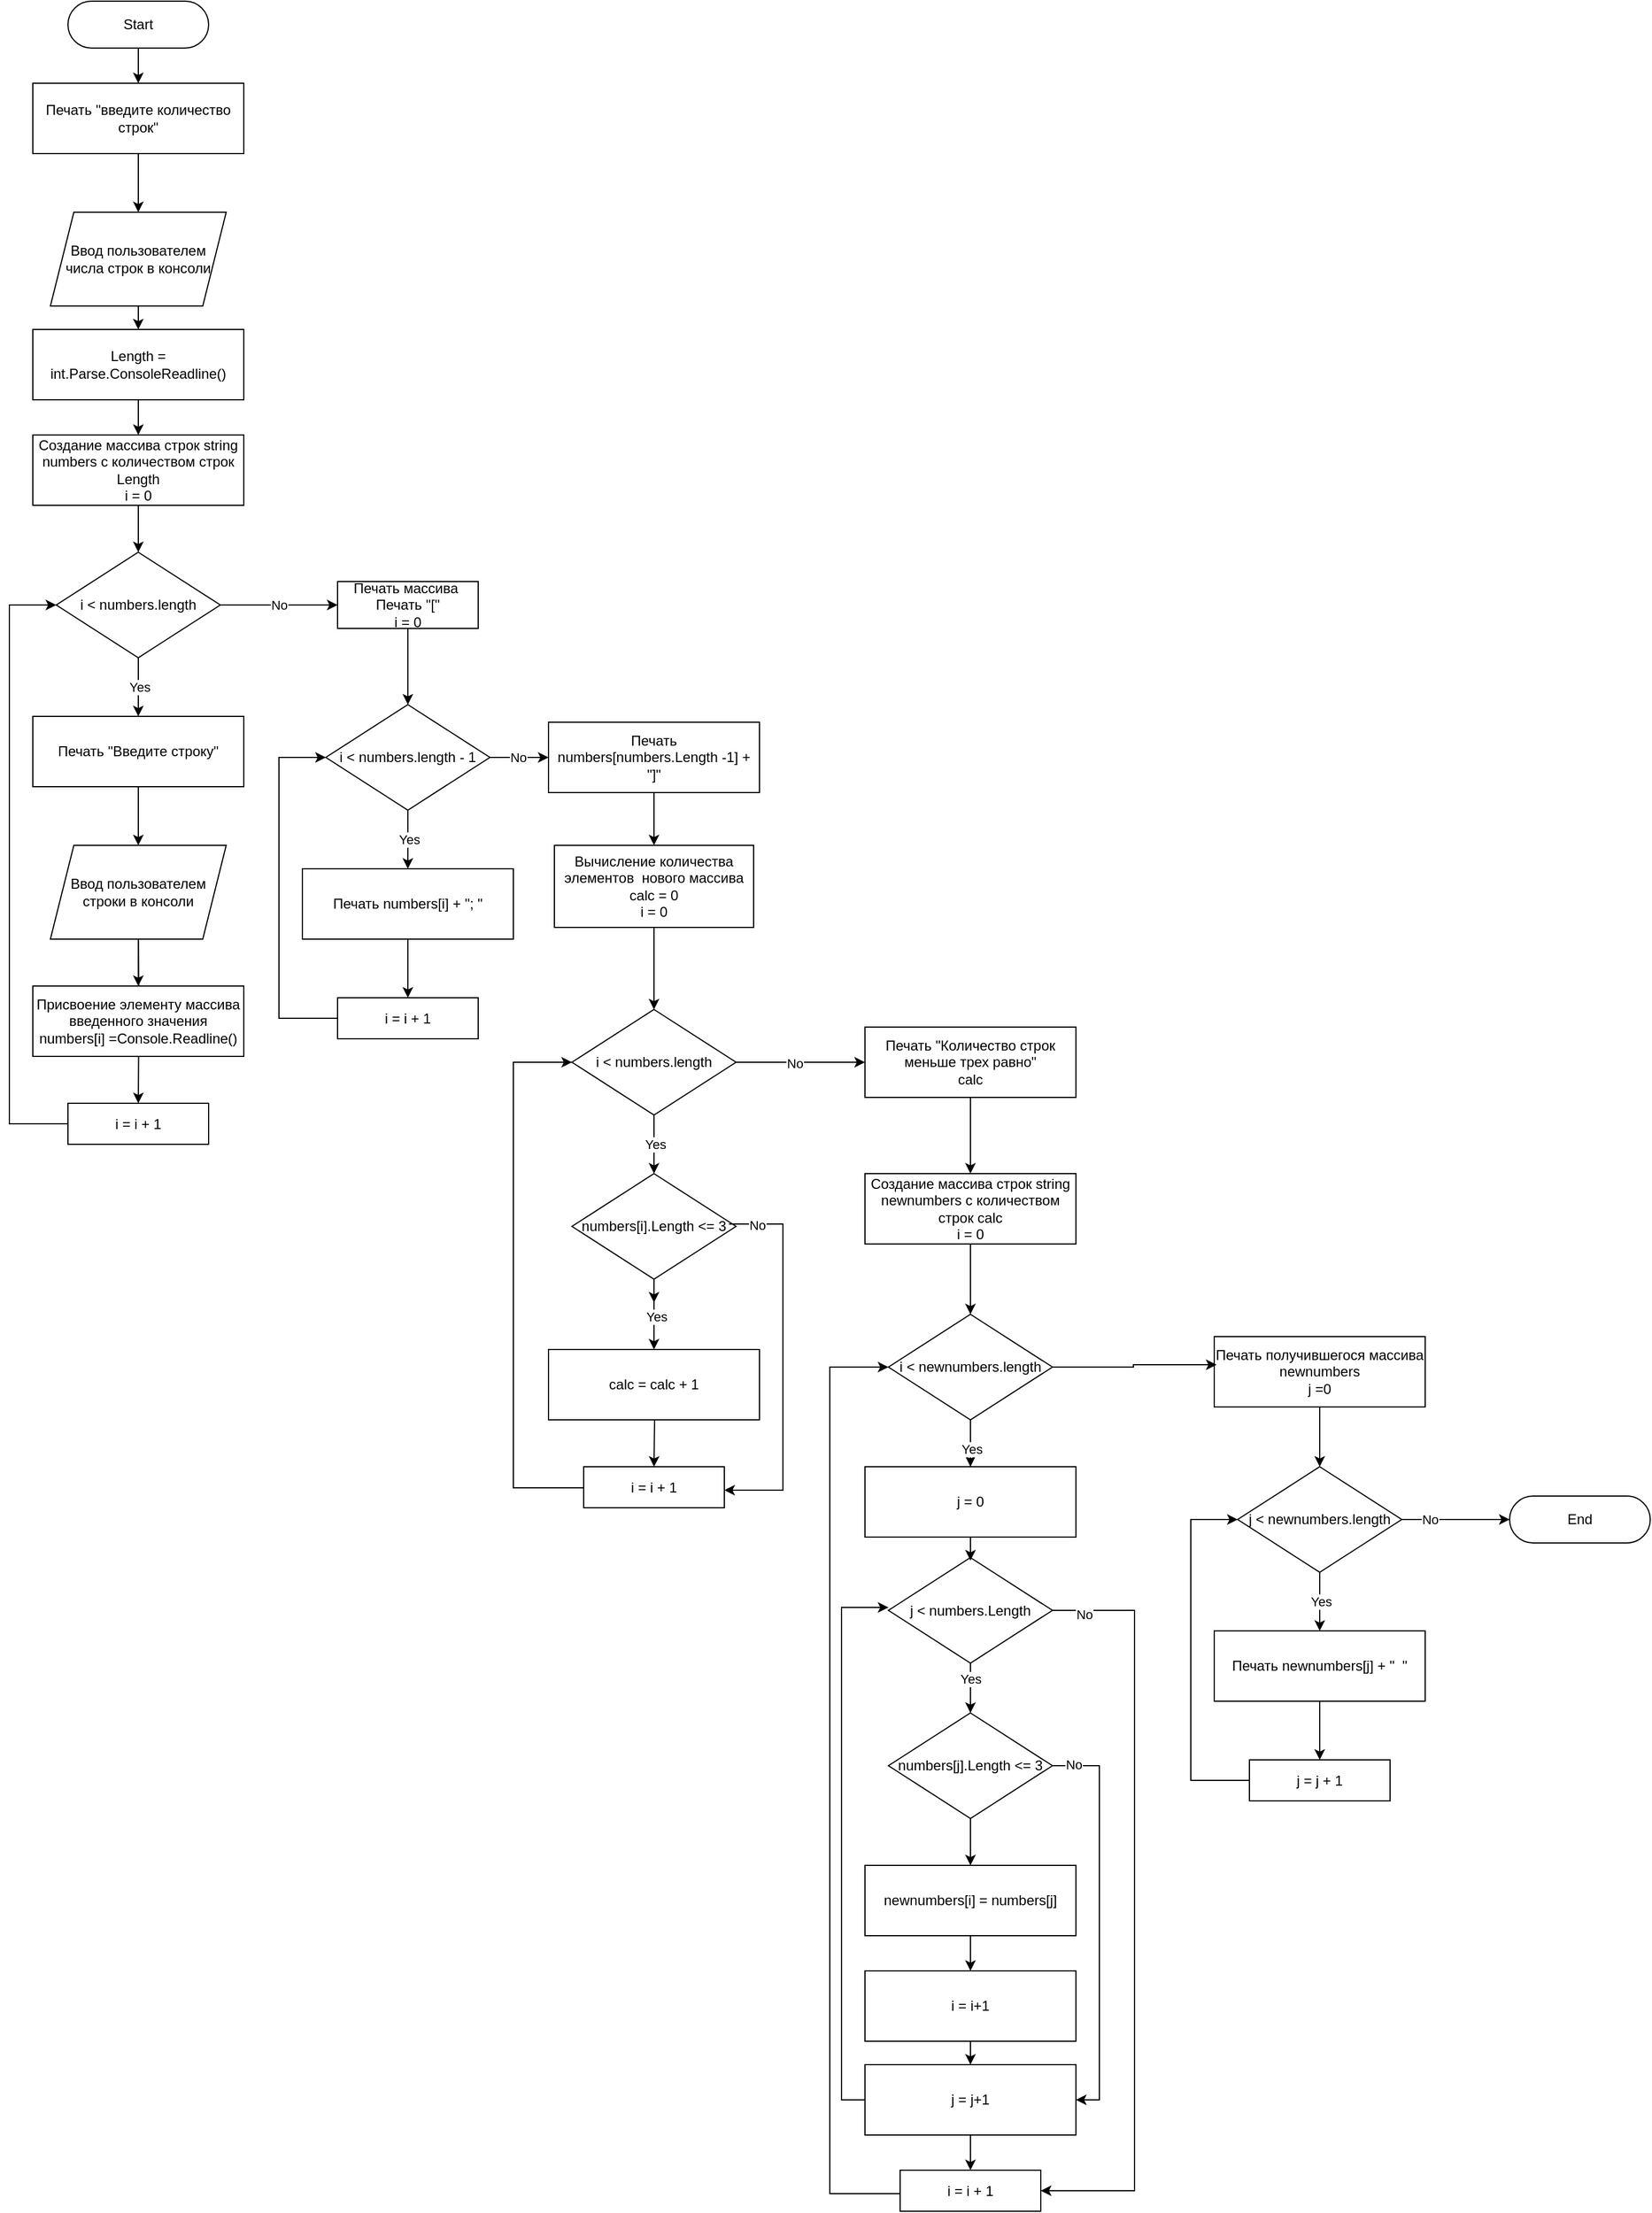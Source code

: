 <mxfile version="21.6.6" type="device">
  <diagram id="L2CeZV6-TousAE1bqc30" name="Задача 1">
    <mxGraphModel dx="1094" dy="567" grid="1" gridSize="10" guides="1" tooltips="1" connect="1" arrows="1" fold="1" page="1" pageScale="1" pageWidth="827" pageHeight="1169" math="0" shadow="0">
      <root>
        <mxCell id="0" />
        <mxCell id="1" parent="0" />
        <mxCell id="WM5kPwlGS1hmvXEiNX4P-14" style="edgeStyle=orthogonalEdgeStyle;rounded=0;orthogonalLoop=1;jettySize=auto;html=1;exitX=0.5;exitY=1;exitDx=0;exitDy=0;entryX=0.5;entryY=0;entryDx=0;entryDy=0;" parent="1" source="WM5kPwlGS1hmvXEiNX4P-1" target="WM5kPwlGS1hmvXEiNX4P-2" edge="1">
          <mxGeometry relative="1" as="geometry" />
        </mxCell>
        <mxCell id="WM5kPwlGS1hmvXEiNX4P-1" value="Start" style="rounded=1;whiteSpace=wrap;html=1;arcSize=50;" parent="1" vertex="1">
          <mxGeometry x="80" y="30" width="120" height="40" as="geometry" />
        </mxCell>
        <mxCell id="WM5kPwlGS1hmvXEiNX4P-15" style="edgeStyle=orthogonalEdgeStyle;rounded=0;orthogonalLoop=1;jettySize=auto;html=1;exitX=0.5;exitY=1;exitDx=0;exitDy=0;entryX=0.5;entryY=0;entryDx=0;entryDy=0;" parent="1" source="yINrDqysGUPepnHuAjy2-10" target="yINrDqysGUPepnHuAjy2-12" edge="1">
          <mxGeometry relative="1" as="geometry" />
        </mxCell>
        <mxCell id="WM5kPwlGS1hmvXEiNX4P-2" value="Печать &quot;введите количество строк&quot;" style="rounded=0;whiteSpace=wrap;html=1;" parent="1" vertex="1">
          <mxGeometry x="50" y="100" width="180" height="60" as="geometry" />
        </mxCell>
        <mxCell id="yINrDqysGUPepnHuAjy2-11" value="" style="edgeStyle=orthogonalEdgeStyle;rounded=0;orthogonalLoop=1;jettySize=auto;html=1;exitX=0.5;exitY=1;exitDx=0;exitDy=0;entryX=0.5;entryY=0;entryDx=0;entryDy=0;" edge="1" parent="1" source="WM5kPwlGS1hmvXEiNX4P-2" target="yINrDqysGUPepnHuAjy2-10">
          <mxGeometry relative="1" as="geometry">
            <mxPoint x="140" y="160" as="sourcePoint" />
            <mxPoint x="140" y="500" as="targetPoint" />
          </mxGeometry>
        </mxCell>
        <mxCell id="yINrDqysGUPepnHuAjy2-10" value="Ввод пользователем числа строк в консоли" style="shape=parallelogram;perimeter=parallelogramPerimeter;whiteSpace=wrap;html=1;fixedSize=1;" vertex="1" parent="1">
          <mxGeometry x="65" y="210" width="150" height="80" as="geometry" />
        </mxCell>
        <mxCell id="yINrDqysGUPepnHuAjy2-14" value="" style="edgeStyle=orthogonalEdgeStyle;rounded=0;orthogonalLoop=1;jettySize=auto;html=1;" edge="1" parent="1" source="yINrDqysGUPepnHuAjy2-12" target="yINrDqysGUPepnHuAjy2-2">
          <mxGeometry relative="1" as="geometry" />
        </mxCell>
        <mxCell id="yINrDqysGUPepnHuAjy2-12" value="Length = int.Parse.ConsoleReadline()" style="rounded=0;whiteSpace=wrap;html=1;" vertex="1" parent="1">
          <mxGeometry x="50" y="310" width="180" height="60" as="geometry" />
        </mxCell>
        <mxCell id="yINrDqysGUPepnHuAjy2-15" value="" style="edgeStyle=orthogonalEdgeStyle;rounded=0;orthogonalLoop=1;jettySize=auto;html=1;" edge="1" parent="1" source="yINrDqysGUPepnHuAjy2-2" target="WM5kPwlGS1hmvXEiNX4P-3">
          <mxGeometry relative="1" as="geometry" />
        </mxCell>
        <mxCell id="yINrDqysGUPepnHuAjy2-2" value="Создание массива строк string numbers с количеством строк Length&lt;br&gt;i = 0" style="rounded=0;whiteSpace=wrap;html=1;" vertex="1" parent="1">
          <mxGeometry x="50" y="400" width="180" height="60" as="geometry" />
        </mxCell>
        <mxCell id="yINrDqysGUPepnHuAjy2-30" value="" style="edgeStyle=orthogonalEdgeStyle;rounded=0;orthogonalLoop=1;jettySize=auto;html=1;" edge="1" parent="1" source="WM5kPwlGS1hmvXEiNX4P-12" target="yINrDqysGUPepnHuAjy2-20">
          <mxGeometry relative="1" as="geometry" />
        </mxCell>
        <mxCell id="WM5kPwlGS1hmvXEiNX4P-12" value="Печать массива&amp;nbsp;&lt;br&gt;Печать &quot;[&quot;&lt;br&gt;i = 0" style="rounded=0;whiteSpace=wrap;html=1;" parent="1" vertex="1">
          <mxGeometry x="310" y="525" width="120" height="40" as="geometry" />
        </mxCell>
        <mxCell id="WM5kPwlGS1hmvXEiNX4P-13" value="No" style="edgeStyle=orthogonalEdgeStyle;rounded=0;orthogonalLoop=1;jettySize=auto;html=1;exitX=1;exitY=0.5;exitDx=0;exitDy=0;entryX=0;entryY=0.5;entryDx=0;entryDy=0;" parent="1" source="WM5kPwlGS1hmvXEiNX4P-3" target="WM5kPwlGS1hmvXEiNX4P-12" edge="1">
          <mxGeometry relative="1" as="geometry" />
        </mxCell>
        <mxCell id="WM5kPwlGS1hmvXEiNX4P-16" value="End" style="rounded=1;whiteSpace=wrap;html=1;arcSize=50;" parent="1" vertex="1">
          <mxGeometry x="1310" y="1305" width="120" height="40" as="geometry" />
        </mxCell>
        <mxCell id="yINrDqysGUPepnHuAjy2-18" value="" style="group" vertex="1" connectable="0" parent="1">
          <mxGeometry x="30" y="500" width="200" height="505" as="geometry" />
        </mxCell>
        <mxCell id="WM5kPwlGS1hmvXEiNX4P-3" value="i &amp;lt; numbers.length" style="rhombus;whiteSpace=wrap;html=1;" parent="yINrDqysGUPepnHuAjy2-18" vertex="1">
          <mxGeometry x="40" width="140" height="90" as="geometry" />
        </mxCell>
        <mxCell id="WM5kPwlGS1hmvXEiNX4P-7" value="Yes" style="edgeStyle=orthogonalEdgeStyle;rounded=0;orthogonalLoop=1;jettySize=auto;html=1;exitX=0.5;exitY=1;exitDx=0;exitDy=0;entryX=0.5;entryY=0;entryDx=0;entryDy=0;" parent="yINrDqysGUPepnHuAjy2-18" source="WM5kPwlGS1hmvXEiNX4P-3" edge="1">
          <mxGeometry relative="1" as="geometry">
            <mxPoint x="110" y="140" as="targetPoint" />
          </mxGeometry>
        </mxCell>
        <mxCell id="WM5kPwlGS1hmvXEiNX4P-11" style="edgeStyle=orthogonalEdgeStyle;rounded=0;orthogonalLoop=1;jettySize=auto;html=1;exitX=0;exitY=0.5;exitDx=0;exitDy=0;entryX=0;entryY=0.5;entryDx=0;entryDy=0;" parent="yINrDqysGUPepnHuAjy2-18" source="WM5kPwlGS1hmvXEiNX4P-6" target="WM5kPwlGS1hmvXEiNX4P-3" edge="1">
          <mxGeometry relative="1" as="geometry">
            <Array as="points">
              <mxPoint y="488" />
              <mxPoint y="45" />
            </Array>
            <mxPoint x="40" y="50" as="targetPoint" />
          </mxGeometry>
        </mxCell>
        <mxCell id="WM5kPwlGS1hmvXEiNX4P-6" value="i = i + 1" style="rounded=0;whiteSpace=wrap;html=1;" parent="yINrDqysGUPepnHuAjy2-18" vertex="1">
          <mxGeometry x="50" y="470" width="120" height="35" as="geometry" />
        </mxCell>
        <mxCell id="WM5kPwlGS1hmvXEiNX4P-9" style="edgeStyle=orthogonalEdgeStyle;rounded=0;orthogonalLoop=1;jettySize=auto;html=1;exitX=0.5;exitY=1;exitDx=0;exitDy=0;entryX=0.5;entryY=0;entryDx=0;entryDy=0;" parent="yINrDqysGUPepnHuAjy2-18" target="WM5kPwlGS1hmvXEiNX4P-6" edge="1">
          <mxGeometry relative="1" as="geometry">
            <mxPoint x="110" y="310" as="sourcePoint" />
          </mxGeometry>
        </mxCell>
        <mxCell id="yINrDqysGUPepnHuAjy2-3" value="Печать &quot;Введите строку&quot;&lt;br&gt;" style="rounded=0;whiteSpace=wrap;html=1;" vertex="1" parent="yINrDqysGUPepnHuAjy2-18">
          <mxGeometry x="20" y="140" width="180" height="60" as="geometry" />
        </mxCell>
        <mxCell id="yINrDqysGUPepnHuAjy2-4" value="Присвоение элементу массива введенного значения&lt;br&gt;numbers[i] =Console.Readline()" style="rounded=0;whiteSpace=wrap;html=1;" vertex="1" parent="yINrDqysGUPepnHuAjy2-18">
          <mxGeometry x="20" y="370" width="180" height="60" as="geometry" />
        </mxCell>
        <mxCell id="yINrDqysGUPepnHuAjy2-8" value="" style="edgeStyle=orthogonalEdgeStyle;rounded=0;orthogonalLoop=1;jettySize=auto;html=1;" edge="1" parent="yINrDqysGUPepnHuAjy2-18" source="yINrDqysGUPepnHuAjy2-6" target="yINrDqysGUPepnHuAjy2-4">
          <mxGeometry relative="1" as="geometry" />
        </mxCell>
        <mxCell id="yINrDqysGUPepnHuAjy2-6" value="Ввод пользователем строки в консоли" style="shape=parallelogram;perimeter=parallelogramPerimeter;whiteSpace=wrap;html=1;fixedSize=1;" vertex="1" parent="yINrDqysGUPepnHuAjy2-18">
          <mxGeometry x="35" y="250" width="150" height="80" as="geometry" />
        </mxCell>
        <mxCell id="yINrDqysGUPepnHuAjy2-7" style="edgeStyle=orthogonalEdgeStyle;rounded=0;orthogonalLoop=1;jettySize=auto;html=1;exitX=0.5;exitY=1;exitDx=0;exitDy=0;entryX=0.5;entryY=0;entryDx=0;entryDy=0;" edge="1" parent="yINrDqysGUPepnHuAjy2-18" source="yINrDqysGUPepnHuAjy2-3" target="yINrDqysGUPepnHuAjy2-6">
          <mxGeometry relative="1" as="geometry" />
        </mxCell>
        <mxCell id="yINrDqysGUPepnHuAjy2-19" value="" style="group" vertex="1" connectable="0" parent="1">
          <mxGeometry x="260" y="630" width="410" height="765" as="geometry" />
        </mxCell>
        <mxCell id="yINrDqysGUPepnHuAjy2-20" value="i &amp;lt; numbers.length - 1" style="rhombus;whiteSpace=wrap;html=1;" vertex="1" parent="yINrDqysGUPepnHuAjy2-19">
          <mxGeometry x="40" width="140" height="90" as="geometry" />
        </mxCell>
        <mxCell id="yINrDqysGUPepnHuAjy2-21" value="Yes" style="edgeStyle=orthogonalEdgeStyle;rounded=0;orthogonalLoop=1;jettySize=auto;html=1;exitX=0.5;exitY=1;exitDx=0;exitDy=0;entryX=0.5;entryY=0;entryDx=0;entryDy=0;" edge="1" parent="yINrDqysGUPepnHuAjy2-19" source="yINrDqysGUPepnHuAjy2-20">
          <mxGeometry relative="1" as="geometry">
            <mxPoint x="110" y="140" as="targetPoint" />
          </mxGeometry>
        </mxCell>
        <mxCell id="yINrDqysGUPepnHuAjy2-22" style="edgeStyle=orthogonalEdgeStyle;rounded=0;orthogonalLoop=1;jettySize=auto;html=1;exitX=0;exitY=0.5;exitDx=0;exitDy=0;entryX=0;entryY=0.5;entryDx=0;entryDy=0;" edge="1" parent="yINrDqysGUPepnHuAjy2-19" source="yINrDqysGUPepnHuAjy2-23" target="yINrDqysGUPepnHuAjy2-20">
          <mxGeometry relative="1" as="geometry">
            <Array as="points">
              <mxPoint y="268" />
              <mxPoint y="45" />
            </Array>
            <mxPoint x="40" y="50" as="targetPoint" />
          </mxGeometry>
        </mxCell>
        <mxCell id="yINrDqysGUPepnHuAjy2-23" value="i = i + 1" style="rounded=0;whiteSpace=wrap;html=1;" vertex="1" parent="yINrDqysGUPepnHuAjy2-19">
          <mxGeometry x="50" y="250" width="120" height="35" as="geometry" />
        </mxCell>
        <mxCell id="yINrDqysGUPepnHuAjy2-25" value="Печать numbers[i] + &quot;; &quot;" style="rounded=0;whiteSpace=wrap;html=1;" vertex="1" parent="yINrDqysGUPepnHuAjy2-19">
          <mxGeometry x="20" y="140" width="180" height="60" as="geometry" />
        </mxCell>
        <mxCell id="yINrDqysGUPepnHuAjy2-29" style="edgeStyle=orthogonalEdgeStyle;rounded=0;orthogonalLoop=1;jettySize=auto;html=1;exitX=0.5;exitY=1;exitDx=0;exitDy=0;entryX=0.5;entryY=0;entryDx=0;entryDy=0;" edge="1" parent="yINrDqysGUPepnHuAjy2-19" source="yINrDqysGUPepnHuAjy2-25">
          <mxGeometry relative="1" as="geometry">
            <mxPoint x="110" y="250" as="targetPoint" />
          </mxGeometry>
        </mxCell>
        <mxCell id="yINrDqysGUPepnHuAjy2-35" value="" style="group" vertex="1" connectable="0" parent="yINrDqysGUPepnHuAjy2-19">
          <mxGeometry x="210" y="260" width="200" height="505" as="geometry" />
        </mxCell>
        <mxCell id="yINrDqysGUPepnHuAjy2-36" value="i &amp;lt; numbers.length" style="rhombus;whiteSpace=wrap;html=1;" vertex="1" parent="yINrDqysGUPepnHuAjy2-35">
          <mxGeometry x="40" width="140" height="90" as="geometry" />
        </mxCell>
        <mxCell id="yINrDqysGUPepnHuAjy2-37" value="Yes" style="edgeStyle=orthogonalEdgeStyle;rounded=0;orthogonalLoop=1;jettySize=auto;html=1;exitX=0.5;exitY=1;exitDx=0;exitDy=0;entryX=0.5;entryY=0;entryDx=0;entryDy=0;" edge="1" parent="yINrDqysGUPepnHuAjy2-35" source="yINrDqysGUPepnHuAjy2-36">
          <mxGeometry relative="1" as="geometry">
            <mxPoint x="110" y="140" as="targetPoint" />
          </mxGeometry>
        </mxCell>
        <mxCell id="yINrDqysGUPepnHuAjy2-39" value="i = i + 1" style="rounded=0;whiteSpace=wrap;html=1;" vertex="1" parent="yINrDqysGUPepnHuAjy2-35">
          <mxGeometry x="50" y="390" width="120" height="35" as="geometry" />
        </mxCell>
        <mxCell id="yINrDqysGUPepnHuAjy2-40" style="edgeStyle=orthogonalEdgeStyle;rounded=0;orthogonalLoop=1;jettySize=auto;html=1;exitX=0.5;exitY=1;exitDx=0;exitDy=0;entryX=0.5;entryY=0;entryDx=0;entryDy=0;" edge="1" parent="yINrDqysGUPepnHuAjy2-35" target="yINrDqysGUPepnHuAjy2-39">
          <mxGeometry relative="1" as="geometry">
            <mxPoint x="110" y="310" as="sourcePoint" />
          </mxGeometry>
        </mxCell>
        <mxCell id="yINrDqysGUPepnHuAjy2-42" value="calc = calc + 1" style="rounded=0;whiteSpace=wrap;html=1;" vertex="1" parent="yINrDqysGUPepnHuAjy2-35">
          <mxGeometry x="20" y="290" width="180" height="60" as="geometry" />
        </mxCell>
        <mxCell id="yINrDqysGUPepnHuAjy2-45" style="edgeStyle=orthogonalEdgeStyle;rounded=0;orthogonalLoop=1;jettySize=auto;html=1;exitX=0.5;exitY=1;exitDx=0;exitDy=0;entryX=0.5;entryY=0;entryDx=0;entryDy=0;" edge="1" parent="yINrDqysGUPepnHuAjy2-35">
          <mxGeometry relative="1" as="geometry">
            <mxPoint x="110" y="200" as="sourcePoint" />
            <mxPoint x="110" y="250" as="targetPoint" />
          </mxGeometry>
        </mxCell>
        <mxCell id="yINrDqysGUPepnHuAjy2-52" value="" style="edgeStyle=orthogonalEdgeStyle;rounded=0;orthogonalLoop=1;jettySize=auto;html=1;" edge="1" parent="yINrDqysGUPepnHuAjy2-35" source="yINrDqysGUPepnHuAjy2-51" target="yINrDqysGUPepnHuAjy2-42">
          <mxGeometry relative="1" as="geometry" />
        </mxCell>
        <mxCell id="yINrDqysGUPepnHuAjy2-54" value="Yes" style="edgeLabel;html=1;align=center;verticalAlign=middle;resizable=0;points=[];" vertex="1" connectable="0" parent="yINrDqysGUPepnHuAjy2-52">
          <mxGeometry x="0.067" y="2" relative="1" as="geometry">
            <mxPoint as="offset" />
          </mxGeometry>
        </mxCell>
        <mxCell id="yINrDqysGUPepnHuAjy2-51" value="numbers[i].Length &amp;lt;= 3" style="rhombus;whiteSpace=wrap;html=1;" vertex="1" parent="yINrDqysGUPepnHuAjy2-35">
          <mxGeometry x="40" y="140" width="140" height="90" as="geometry" />
        </mxCell>
        <mxCell id="yINrDqysGUPepnHuAjy2-38" style="edgeStyle=orthogonalEdgeStyle;rounded=0;orthogonalLoop=1;jettySize=auto;html=1;entryX=0;entryY=0.5;entryDx=0;entryDy=0;exitX=0;exitY=0.571;exitDx=0;exitDy=0;exitPerimeter=0;" edge="1" parent="yINrDqysGUPepnHuAjy2-35" source="yINrDqysGUPepnHuAjy2-39" target="yINrDqysGUPepnHuAjy2-36">
          <mxGeometry relative="1" as="geometry">
            <Array as="points">
              <mxPoint x="50" y="408" />
              <mxPoint x="-10" y="408" />
              <mxPoint x="-10" y="45" />
            </Array>
            <mxPoint x="30" y="50" as="targetPoint" />
            <mxPoint x="40" y="410" as="sourcePoint" />
          </mxGeometry>
        </mxCell>
        <mxCell id="yINrDqysGUPepnHuAjy2-49" value="" style="edgeStyle=orthogonalEdgeStyle;rounded=0;orthogonalLoop=1;jettySize=auto;html=1;" edge="1" parent="1" source="yINrDqysGUPepnHuAjy2-32" target="yINrDqysGUPepnHuAjy2-47">
          <mxGeometry relative="1" as="geometry" />
        </mxCell>
        <mxCell id="yINrDqysGUPepnHuAjy2-32" value="Печать numbers[numbers.Length -1] + &quot;]&quot;" style="rounded=0;whiteSpace=wrap;html=1;" vertex="1" parent="1">
          <mxGeometry x="490" y="645" width="180" height="60" as="geometry" />
        </mxCell>
        <mxCell id="yINrDqysGUPepnHuAjy2-33" value="" style="edgeStyle=orthogonalEdgeStyle;rounded=0;orthogonalLoop=1;jettySize=auto;html=1;" edge="1" parent="1" source="yINrDqysGUPepnHuAjy2-20" target="yINrDqysGUPepnHuAjy2-32">
          <mxGeometry relative="1" as="geometry" />
        </mxCell>
        <mxCell id="yINrDqysGUPepnHuAjy2-34" value="No" style="edgeLabel;html=1;align=center;verticalAlign=middle;resizable=0;points=[];" vertex="1" connectable="0" parent="yINrDqysGUPepnHuAjy2-33">
          <mxGeometry x="-0.04" y="-1" relative="1" as="geometry">
            <mxPoint y="-1" as="offset" />
          </mxGeometry>
        </mxCell>
        <mxCell id="yINrDqysGUPepnHuAjy2-50" value="" style="edgeStyle=orthogonalEdgeStyle;rounded=0;orthogonalLoop=1;jettySize=auto;html=1;" edge="1" parent="1" source="yINrDqysGUPepnHuAjy2-47" target="yINrDqysGUPepnHuAjy2-36">
          <mxGeometry relative="1" as="geometry" />
        </mxCell>
        <mxCell id="yINrDqysGUPepnHuAjy2-47" value="Вычисление количества элементов&amp;nbsp; нового массива calc&amp;nbsp;= 0&lt;br&gt;i = 0" style="rounded=0;whiteSpace=wrap;html=1;" vertex="1" parent="1">
          <mxGeometry x="495" y="750" width="170" height="70" as="geometry" />
        </mxCell>
        <mxCell id="yINrDqysGUPepnHuAjy2-55" style="edgeStyle=orthogonalEdgeStyle;rounded=0;orthogonalLoop=1;jettySize=auto;html=1;exitX=0.957;exitY=0.478;exitDx=0;exitDy=0;exitPerimeter=0;" edge="1" parent="1" source="yINrDqysGUPepnHuAjy2-51">
          <mxGeometry relative="1" as="geometry">
            <mxPoint x="740" y="1110" as="sourcePoint" />
            <mxPoint x="640" y="1300" as="targetPoint" />
            <Array as="points">
              <mxPoint x="690" y="1073" />
              <mxPoint x="690" y="1300" />
            </Array>
          </mxGeometry>
        </mxCell>
        <mxCell id="yINrDqysGUPepnHuAjy2-56" value="No" style="edgeLabel;html=1;align=center;verticalAlign=middle;resizable=0;points=[];" vertex="1" connectable="0" parent="yINrDqysGUPepnHuAjy2-55">
          <mxGeometry x="-0.852" y="-1" relative="1" as="geometry">
            <mxPoint as="offset" />
          </mxGeometry>
        </mxCell>
        <mxCell id="yINrDqysGUPepnHuAjy2-61" value="" style="edgeStyle=orthogonalEdgeStyle;rounded=0;orthogonalLoop=1;jettySize=auto;html=1;" edge="1" parent="1" source="yINrDqysGUPepnHuAjy2-57" target="yINrDqysGUPepnHuAjy2-60">
          <mxGeometry relative="1" as="geometry" />
        </mxCell>
        <mxCell id="yINrDqysGUPepnHuAjy2-57" value="Печать &quot;Количество строк меньше трех равно&quot;&lt;br&gt;calc" style="rounded=0;whiteSpace=wrap;html=1;" vertex="1" parent="1">
          <mxGeometry x="760" y="905" width="180" height="60" as="geometry" />
        </mxCell>
        <mxCell id="yINrDqysGUPepnHuAjy2-58" style="edgeStyle=orthogonalEdgeStyle;rounded=0;orthogonalLoop=1;jettySize=auto;html=1;entryX=0;entryY=0.5;entryDx=0;entryDy=0;" edge="1" parent="1" source="yINrDqysGUPepnHuAjy2-36" target="yINrDqysGUPepnHuAjy2-57">
          <mxGeometry relative="1" as="geometry" />
        </mxCell>
        <mxCell id="yINrDqysGUPepnHuAjy2-59" value="No" style="edgeLabel;html=1;align=center;verticalAlign=middle;resizable=0;points=[];" vertex="1" connectable="0" parent="yINrDqysGUPepnHuAjy2-58">
          <mxGeometry x="-0.1" y="-1" relative="1" as="geometry">
            <mxPoint as="offset" />
          </mxGeometry>
        </mxCell>
        <mxCell id="yINrDqysGUPepnHuAjy2-87" style="edgeStyle=orthogonalEdgeStyle;rounded=0;orthogonalLoop=1;jettySize=auto;html=1;exitX=0.5;exitY=1;exitDx=0;exitDy=0;entryX=0.5;entryY=0;entryDx=0;entryDy=0;" edge="1" parent="1" source="yINrDqysGUPepnHuAjy2-60" target="yINrDqysGUPepnHuAjy2-63">
          <mxGeometry relative="1" as="geometry">
            <mxPoint x="840" y="1150" as="targetPoint" />
            <Array as="points">
              <mxPoint x="850" y="1130" />
              <mxPoint x="850" y="1130" />
            </Array>
          </mxGeometry>
        </mxCell>
        <mxCell id="yINrDqysGUPepnHuAjy2-60" value="Создание массива строк string newnumbers с количеством строк calc&lt;br&gt;i = 0" style="rounded=0;whiteSpace=wrap;html=1;" vertex="1" parent="1">
          <mxGeometry x="760" y="1030" width="180" height="60" as="geometry" />
        </mxCell>
        <mxCell id="yINrDqysGUPepnHuAjy2-62" value="" style="group" vertex="1" connectable="0" parent="1">
          <mxGeometry x="740" y="1150" width="200" height="620" as="geometry" />
        </mxCell>
        <mxCell id="yINrDqysGUPepnHuAjy2-74" style="edgeStyle=orthogonalEdgeStyle;rounded=0;orthogonalLoop=1;jettySize=auto;html=1;exitX=0.5;exitY=1;exitDx=0;exitDy=0;entryX=0.5;entryY=0;entryDx=0;entryDy=0;" edge="1" parent="yINrDqysGUPepnHuAjy2-62" source="yINrDqysGUPepnHuAjy2-63" target="yINrDqysGUPepnHuAjy2-73">
          <mxGeometry relative="1" as="geometry" />
        </mxCell>
        <mxCell id="yINrDqysGUPepnHuAjy2-63" value="i &amp;lt; newnumbers.length" style="rhombus;whiteSpace=wrap;html=1;" vertex="1" parent="yINrDqysGUPepnHuAjy2-62">
          <mxGeometry x="40" width="140" height="90" as="geometry" />
        </mxCell>
        <mxCell id="yINrDqysGUPepnHuAjy2-64" value="Yes" style="edgeStyle=orthogonalEdgeStyle;rounded=0;orthogonalLoop=1;jettySize=auto;html=1;exitX=0.5;exitY=1;exitDx=0;exitDy=0;entryX=0.5;entryY=0;entryDx=0;entryDy=0;" edge="1" parent="yINrDqysGUPepnHuAjy2-62" source="yINrDqysGUPepnHuAjy2-63">
          <mxGeometry relative="1" as="geometry">
            <mxPoint x="110" y="140" as="targetPoint" />
          </mxGeometry>
        </mxCell>
        <mxCell id="yINrDqysGUPepnHuAjy2-68" style="edgeStyle=orthogonalEdgeStyle;rounded=0;orthogonalLoop=1;jettySize=auto;html=1;exitX=0.5;exitY=1;exitDx=0;exitDy=0;entryX=0.5;entryY=0;entryDx=0;entryDy=0;" edge="1" parent="yINrDqysGUPepnHuAjy2-62">
          <mxGeometry relative="1" as="geometry">
            <mxPoint x="110" y="200" as="sourcePoint" />
            <mxPoint x="110" y="250" as="targetPoint" />
          </mxGeometry>
        </mxCell>
        <mxCell id="yINrDqysGUPepnHuAjy2-80" value="" style="edgeStyle=orthogonalEdgeStyle;rounded=0;orthogonalLoop=1;jettySize=auto;html=1;" edge="1" parent="yINrDqysGUPepnHuAjy2-62" source="yINrDqysGUPepnHuAjy2-71" target="yINrDqysGUPepnHuAjy2-76">
          <mxGeometry relative="1" as="geometry" />
        </mxCell>
        <mxCell id="yINrDqysGUPepnHuAjy2-91" value="Yes" style="edgeLabel;html=1;align=center;verticalAlign=middle;resizable=0;points=[];" vertex="1" connectable="0" parent="yINrDqysGUPepnHuAjy2-80">
          <mxGeometry x="-0.365" relative="1" as="geometry">
            <mxPoint as="offset" />
          </mxGeometry>
        </mxCell>
        <mxCell id="yINrDqysGUPepnHuAjy2-71" value="j &amp;lt; numbers.Length" style="rhombus;whiteSpace=wrap;html=1;" vertex="1" parent="yINrDqysGUPepnHuAjy2-62">
          <mxGeometry x="40" y="207.5" width="140" height="90" as="geometry" />
        </mxCell>
        <mxCell id="yINrDqysGUPepnHuAjy2-75" style="edgeStyle=orthogonalEdgeStyle;rounded=0;orthogonalLoop=1;jettySize=auto;html=1;exitX=0.5;exitY=1;exitDx=0;exitDy=0;" edge="1" parent="yINrDqysGUPepnHuAjy2-62" source="yINrDqysGUPepnHuAjy2-73">
          <mxGeometry relative="1" as="geometry">
            <mxPoint x="110" y="210" as="targetPoint" />
          </mxGeometry>
        </mxCell>
        <mxCell id="yINrDqysGUPepnHuAjy2-73" value="j = 0" style="rounded=0;whiteSpace=wrap;html=1;" vertex="1" parent="yINrDqysGUPepnHuAjy2-62">
          <mxGeometry x="20" y="130" width="180" height="60" as="geometry" />
        </mxCell>
        <mxCell id="yINrDqysGUPepnHuAjy2-76" value="numbers[j].Length &amp;lt;= 3" style="rhombus;whiteSpace=wrap;html=1;" vertex="1" parent="yINrDqysGUPepnHuAjy2-62">
          <mxGeometry x="40" y="340" width="140" height="90" as="geometry" />
        </mxCell>
        <mxCell id="yINrDqysGUPepnHuAjy2-79" value="i = i+1" style="rounded=0;whiteSpace=wrap;html=1;" vertex="1" parent="yINrDqysGUPepnHuAjy2-62">
          <mxGeometry x="20" y="560" width="180" height="60" as="geometry" />
        </mxCell>
        <mxCell id="yINrDqysGUPepnHuAjy2-65" value="i = i + 1" style="rounded=0;whiteSpace=wrap;html=1;" vertex="1" parent="1">
          <mxGeometry x="790" y="1880" width="120" height="35" as="geometry" />
        </mxCell>
        <mxCell id="yINrDqysGUPepnHuAjy2-72" style="edgeStyle=orthogonalEdgeStyle;rounded=0;orthogonalLoop=1;jettySize=auto;html=1;entryX=0;entryY=0.5;entryDx=0;entryDy=0;exitX=0;exitY=0.571;exitDx=0;exitDy=0;exitPerimeter=0;" edge="1" parent="1" source="yINrDqysGUPepnHuAjy2-65" target="yINrDqysGUPepnHuAjy2-63">
          <mxGeometry relative="1" as="geometry">
            <Array as="points">
              <mxPoint x="730" y="1900" />
              <mxPoint x="730" y="1195" />
            </Array>
            <mxPoint x="770" y="1200" as="targetPoint" />
            <mxPoint x="780" y="1560" as="sourcePoint" />
          </mxGeometry>
        </mxCell>
        <mxCell id="yINrDqysGUPepnHuAjy2-85" style="edgeStyle=orthogonalEdgeStyle;rounded=0;orthogonalLoop=1;jettySize=auto;html=1;exitX=0.5;exitY=1;exitDx=0;exitDy=0;entryX=0.5;entryY=0;entryDx=0;entryDy=0;" edge="1" parent="1" source="yINrDqysGUPepnHuAjy2-67" target="yINrDqysGUPepnHuAjy2-79">
          <mxGeometry relative="1" as="geometry" />
        </mxCell>
        <mxCell id="yINrDqysGUPepnHuAjy2-67" value="newnumbers[i] = numbers[j]" style="rounded=0;whiteSpace=wrap;html=1;" vertex="1" parent="1">
          <mxGeometry x="760" y="1620" width="180" height="60" as="geometry" />
        </mxCell>
        <mxCell id="yINrDqysGUPepnHuAjy2-66" style="edgeStyle=orthogonalEdgeStyle;rounded=0;orthogonalLoop=1;jettySize=auto;html=1;exitX=0.5;exitY=1;exitDx=0;exitDy=0;entryX=0.5;entryY=0;entryDx=0;entryDy=0;" edge="1" parent="1" target="yINrDqysGUPepnHuAjy2-65" source="yINrDqysGUPepnHuAjy2-77">
          <mxGeometry relative="1" as="geometry">
            <mxPoint x="850" y="1460" as="sourcePoint" />
          </mxGeometry>
        </mxCell>
        <mxCell id="yINrDqysGUPepnHuAjy2-86" style="edgeStyle=orthogonalEdgeStyle;rounded=0;orthogonalLoop=1;jettySize=auto;html=1;exitX=0;exitY=0.5;exitDx=0;exitDy=0;" edge="1" parent="1" source="yINrDqysGUPepnHuAjy2-77">
          <mxGeometry relative="1" as="geometry">
            <mxPoint x="780" y="1400" as="targetPoint" />
            <Array as="points">
              <mxPoint x="740" y="1820" />
              <mxPoint x="740" y="1400" />
            </Array>
          </mxGeometry>
        </mxCell>
        <mxCell id="yINrDqysGUPepnHuAjy2-77" value="j = j+1" style="rounded=0;whiteSpace=wrap;html=1;" vertex="1" parent="1">
          <mxGeometry x="760" y="1790" width="180" height="60" as="geometry" />
        </mxCell>
        <mxCell id="yINrDqysGUPepnHuAjy2-81" style="edgeStyle=orthogonalEdgeStyle;rounded=0;orthogonalLoop=1;jettySize=auto;html=1;exitX=0.5;exitY=1;exitDx=0;exitDy=0;entryX=0.5;entryY=0;entryDx=0;entryDy=0;" edge="1" parent="1" source="yINrDqysGUPepnHuAjy2-76" target="yINrDqysGUPepnHuAjy2-67">
          <mxGeometry relative="1" as="geometry" />
        </mxCell>
        <mxCell id="yINrDqysGUPepnHuAjy2-88" style="edgeStyle=orthogonalEdgeStyle;rounded=0;orthogonalLoop=1;jettySize=auto;html=1;exitX=1;exitY=0.5;exitDx=0;exitDy=0;entryX=1;entryY=0.5;entryDx=0;entryDy=0;" edge="1" parent="1" source="yINrDqysGUPepnHuAjy2-76" target="yINrDqysGUPepnHuAjy2-77">
          <mxGeometry relative="1" as="geometry" />
        </mxCell>
        <mxCell id="yINrDqysGUPepnHuAjy2-92" value="No" style="edgeLabel;html=1;align=center;verticalAlign=middle;resizable=0;points=[];" vertex="1" connectable="0" parent="yINrDqysGUPepnHuAjy2-88">
          <mxGeometry x="-0.896" y="1" relative="1" as="geometry">
            <mxPoint as="offset" />
          </mxGeometry>
        </mxCell>
        <mxCell id="yINrDqysGUPepnHuAjy2-89" style="edgeStyle=orthogonalEdgeStyle;rounded=0;orthogonalLoop=1;jettySize=auto;html=1;exitX=0.5;exitY=1;exitDx=0;exitDy=0;entryX=0.5;entryY=0;entryDx=0;entryDy=0;" edge="1" parent="1" source="yINrDqysGUPepnHuAjy2-79" target="yINrDqysGUPepnHuAjy2-77">
          <mxGeometry relative="1" as="geometry" />
        </mxCell>
        <mxCell id="yINrDqysGUPepnHuAjy2-90" style="edgeStyle=orthogonalEdgeStyle;rounded=0;orthogonalLoop=1;jettySize=auto;html=1;exitX=1;exitY=0.5;exitDx=0;exitDy=0;entryX=1;entryY=0.5;entryDx=0;entryDy=0;" edge="1" parent="1" source="yINrDqysGUPepnHuAjy2-71" target="yINrDqysGUPepnHuAjy2-65">
          <mxGeometry relative="1" as="geometry">
            <Array as="points">
              <mxPoint x="990" y="1403" />
              <mxPoint x="990" y="1898" />
            </Array>
          </mxGeometry>
        </mxCell>
        <mxCell id="yINrDqysGUPepnHuAjy2-93" value="No" style="edgeLabel;html=1;align=center;verticalAlign=middle;resizable=0;points=[];" vertex="1" connectable="0" parent="yINrDqysGUPepnHuAjy2-90">
          <mxGeometry x="-0.916" y="-2" relative="1" as="geometry">
            <mxPoint y="1" as="offset" />
          </mxGeometry>
        </mxCell>
        <mxCell id="yINrDqysGUPepnHuAjy2-102" value="" style="edgeStyle=orthogonalEdgeStyle;rounded=0;orthogonalLoop=1;jettySize=auto;html=1;" edge="1" parent="1" source="yINrDqysGUPepnHuAjy2-94" target="yINrDqysGUPepnHuAjy2-95">
          <mxGeometry relative="1" as="geometry" />
        </mxCell>
        <mxCell id="yINrDqysGUPepnHuAjy2-94" value="Печать получившегося массива newnumbers&lt;br&gt;j =0" style="rounded=0;whiteSpace=wrap;html=1;" vertex="1" parent="1">
          <mxGeometry x="1058" y="1169" width="180" height="60" as="geometry" />
        </mxCell>
        <mxCell id="yINrDqysGUPepnHuAjy2-103" value="" style="edgeStyle=orthogonalEdgeStyle;rounded=0;orthogonalLoop=1;jettySize=auto;html=1;" edge="1" parent="1" source="yINrDqysGUPepnHuAjy2-95" target="WM5kPwlGS1hmvXEiNX4P-16">
          <mxGeometry relative="1" as="geometry" />
        </mxCell>
        <mxCell id="yINrDqysGUPepnHuAjy2-95" value="j &amp;lt; newnumbers.length" style="rhombus;whiteSpace=wrap;html=1;" vertex="1" parent="1">
          <mxGeometry x="1078" y="1280" width="140" height="90" as="geometry" />
        </mxCell>
        <mxCell id="yINrDqysGUPepnHuAjy2-96" value="Yes" style="edgeStyle=orthogonalEdgeStyle;rounded=0;orthogonalLoop=1;jettySize=auto;html=1;exitX=0.5;exitY=1;exitDx=0;exitDy=0;entryX=0.5;entryY=0;entryDx=0;entryDy=0;" edge="1" parent="1" source="yINrDqysGUPepnHuAjy2-95">
          <mxGeometry relative="1" as="geometry">
            <mxPoint x="1148" y="1420" as="targetPoint" />
          </mxGeometry>
        </mxCell>
        <mxCell id="yINrDqysGUPepnHuAjy2-97" style="edgeStyle=orthogonalEdgeStyle;rounded=0;orthogonalLoop=1;jettySize=auto;html=1;exitX=0;exitY=0.5;exitDx=0;exitDy=0;entryX=0;entryY=0.5;entryDx=0;entryDy=0;" edge="1" parent="1" source="yINrDqysGUPepnHuAjy2-98" target="yINrDqysGUPepnHuAjy2-95">
          <mxGeometry relative="1" as="geometry">
            <Array as="points">
              <mxPoint x="1038" y="1548" />
              <mxPoint x="1038" y="1325" />
            </Array>
            <mxPoint x="1078" y="1330" as="targetPoint" />
          </mxGeometry>
        </mxCell>
        <mxCell id="yINrDqysGUPepnHuAjy2-98" value="j = j + 1" style="rounded=0;whiteSpace=wrap;html=1;" vertex="1" parent="1">
          <mxGeometry x="1088" y="1530" width="120" height="35" as="geometry" />
        </mxCell>
        <mxCell id="yINrDqysGUPepnHuAjy2-99" value="Печать newnumbers[j] + &quot;&amp;nbsp; &quot;" style="rounded=0;whiteSpace=wrap;html=1;" vertex="1" parent="1">
          <mxGeometry x="1058" y="1420" width="180" height="60" as="geometry" />
        </mxCell>
        <mxCell id="yINrDqysGUPepnHuAjy2-100" style="edgeStyle=orthogonalEdgeStyle;rounded=0;orthogonalLoop=1;jettySize=auto;html=1;exitX=0.5;exitY=1;exitDx=0;exitDy=0;entryX=0.5;entryY=0;entryDx=0;entryDy=0;" edge="1" parent="1" source="yINrDqysGUPepnHuAjy2-99">
          <mxGeometry relative="1" as="geometry">
            <mxPoint x="1148" y="1530" as="targetPoint" />
          </mxGeometry>
        </mxCell>
        <mxCell id="yINrDqysGUPepnHuAjy2-101" value="No" style="edgeLabel;html=1;align=center;verticalAlign=middle;resizable=0;points=[];" vertex="1" connectable="0" parent="1">
          <mxGeometry x="1242" y="1325" as="geometry" />
        </mxCell>
        <mxCell id="yINrDqysGUPepnHuAjy2-104" style="edgeStyle=orthogonalEdgeStyle;rounded=0;orthogonalLoop=1;jettySize=auto;html=1;entryX=0.011;entryY=0.4;entryDx=0;entryDy=0;entryPerimeter=0;exitX=1;exitY=0.5;exitDx=0;exitDy=0;" edge="1" parent="1" source="yINrDqysGUPepnHuAjy2-63" target="yINrDqysGUPepnHuAjy2-94">
          <mxGeometry relative="1" as="geometry">
            <mxPoint x="940" y="1195" as="sourcePoint" />
          </mxGeometry>
        </mxCell>
      </root>
    </mxGraphModel>
  </diagram>
</mxfile>
